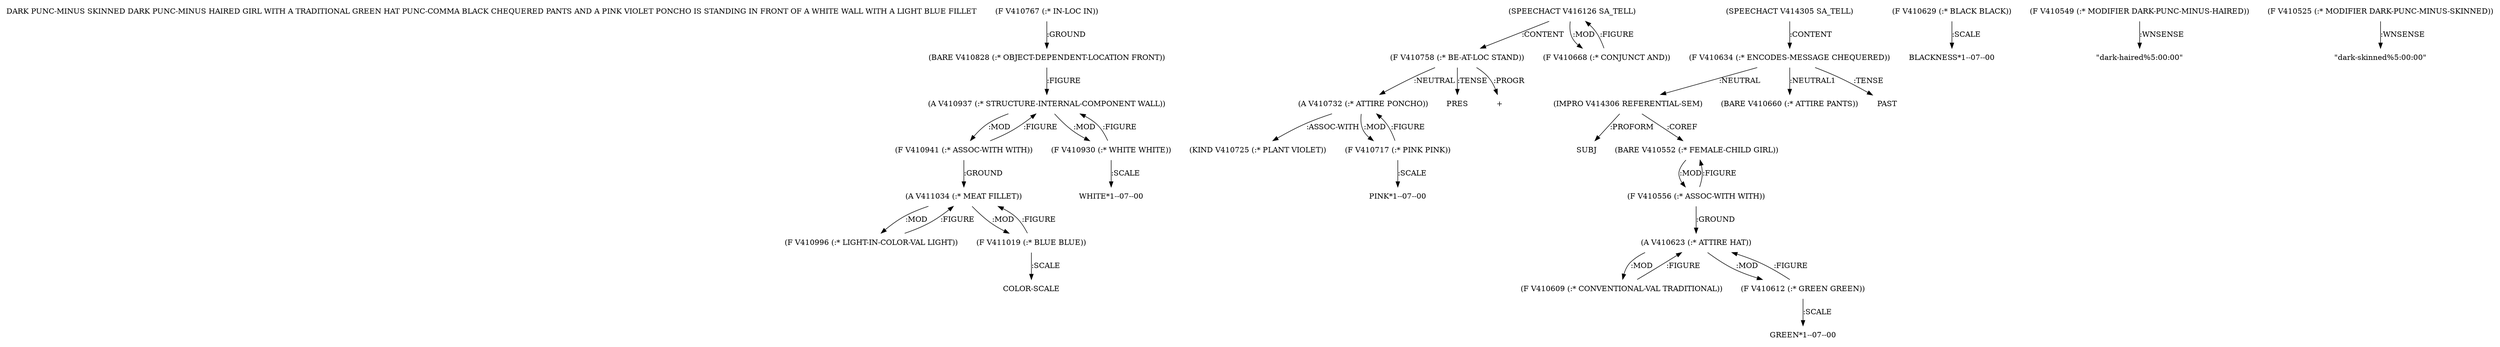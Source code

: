digraph Terms {
  node [shape=none]
  "DARK PUNC-MINUS SKINNED DARK PUNC-MINUS HAIRED GIRL WITH A TRADITIONAL GREEN HAT PUNC-COMMA BLACK CHEQUERED PANTS AND A PINK VIOLET PONCHO IS STANDING IN FRONT OF A WHITE WALL WITH A LIGHT BLUE FILLET"
  "V410767" [label="(F V410767 (:* IN-LOC IN))"]
  "V410767" -> "V410828" [label=":GROUND"]
  "V410828" [label="(BARE V410828 (:* OBJECT-DEPENDENT-LOCATION FRONT))"]
  "V410828" -> "V410937" [label=":FIGURE"]
  "V410937" [label="(A V410937 (:* STRUCTURE-INTERNAL-COMPONENT WALL))"]
  "V410937" -> "V410941" [label=":MOD"]
  "V410937" -> "V410930" [label=":MOD"]
  "V410930" [label="(F V410930 (:* WHITE WHITE))"]
  "V410930" -> "V410937" [label=":FIGURE"]
  "V410930" -> "NT419808" [label=":SCALE"]
  "NT419808" [label="WHITE*1--07--00"]
  "V410941" [label="(F V410941 (:* ASSOC-WITH WITH))"]
  "V410941" -> "V411034" [label=":GROUND"]
  "V410941" -> "V410937" [label=":FIGURE"]
  "V411034" [label="(A V411034 (:* MEAT FILLET))"]
  "V411034" -> "V410996" [label=":MOD"]
  "V411034" -> "V411019" [label=":MOD"]
  "V410996" [label="(F V410996 (:* LIGHT-IN-COLOR-VAL LIGHT))"]
  "V410996" -> "V411034" [label=":FIGURE"]
  "V411019" [label="(F V411019 (:* BLUE BLUE))"]
  "V411019" -> "V411034" [label=":FIGURE"]
  "V411019" -> "NT419809" [label=":SCALE"]
  "NT419809" [label="COLOR-SCALE"]
  "V416126" [label="(SPEECHACT V416126 SA_TELL)"]
  "V416126" -> "V410758" [label=":CONTENT"]
  "V416126" -> "V410668" [label=":MOD"]
  "V410668" [label="(F V410668 (:* CONJUNCT AND))"]
  "V410668" -> "V416126" [label=":FIGURE"]
  "V410758" [label="(F V410758 (:* BE-AT-LOC STAND))"]
  "V410758" -> "V410732" [label=":NEUTRAL"]
  "V410758" -> "NT419810" [label=":TENSE"]
  "NT419810" [label="PRES"]
  "V410758" -> "NT419811" [label=":PROGR"]
  "NT419811" [label="+"]
  "V410732" [label="(A V410732 (:* ATTIRE PONCHO))"]
  "V410732" -> "V410725" [label=":ASSOC-WITH"]
  "V410732" -> "V410717" [label=":MOD"]
  "V410725" [label="(KIND V410725 (:* PLANT VIOLET))"]
  "V410717" [label="(F V410717 (:* PINK PINK))"]
  "V410717" -> "V410732" [label=":FIGURE"]
  "V410717" -> "NT419812" [label=":SCALE"]
  "NT419812" [label="PINK*1--07--00"]
  "V414305" [label="(SPEECHACT V414305 SA_TELL)"]
  "V414305" -> "V410634" [label=":CONTENT"]
  "V410634" [label="(F V410634 (:* ENCODES-MESSAGE CHEQUERED))"]
  "V410634" -> "V414306" [label=":NEUTRAL"]
  "V410634" -> "V410660" [label=":NEUTRAL1"]
  "V410634" -> "NT419813" [label=":TENSE"]
  "NT419813" [label="PAST"]
  "V414306" [label="(IMPRO V414306 REFERENTIAL-SEM)"]
  "V414306" -> "NT419814" [label=":PROFORM"]
  "NT419814" [label="SUBJ"]
  "V414306" -> "V410552" [label=":COREF"]
  "V410660" [label="(BARE V410660 (:* ATTIRE PANTS))"]
  "V410629" [label="(F V410629 (:* BLACK BLACK))"]
  "V410629" -> "NT419815" [label=":SCALE"]
  "NT419815" [label="BLACKNESS*1--07--00"]
  "V410552" [label="(BARE V410552 (:* FEMALE-CHILD GIRL))"]
  "V410552" -> "V410556" [label=":MOD"]
  "V410556" [label="(F V410556 (:* ASSOC-WITH WITH))"]
  "V410556" -> "V410623" [label=":GROUND"]
  "V410556" -> "V410552" [label=":FIGURE"]
  "V410623" [label="(A V410623 (:* ATTIRE HAT))"]
  "V410623" -> "V410609" [label=":MOD"]
  "V410623" -> "V410612" [label=":MOD"]
  "V410609" [label="(F V410609 (:* CONVENTIONAL-VAL TRADITIONAL))"]
  "V410609" -> "V410623" [label=":FIGURE"]
  "V410612" [label="(F V410612 (:* GREEN GREEN))"]
  "V410612" -> "V410623" [label=":FIGURE"]
  "V410612" -> "NT419816" [label=":SCALE"]
  "NT419816" [label="GREEN*1--07--00"]
  "V410549" [label="(F V410549 (:* MODIFIER DARK-PUNC-MINUS-HAIRED))"]
  "V410549" -> "NT419817" [label=":WNSENSE"]
  "NT419817" [label="\"dark-haired%5:00:00\""]
  "V410525" [label="(F V410525 (:* MODIFIER DARK-PUNC-MINUS-SKINNED))"]
  "V410525" -> "NT419818" [label=":WNSENSE"]
  "NT419818" [label="\"dark-skinned%5:00:00\""]
}
